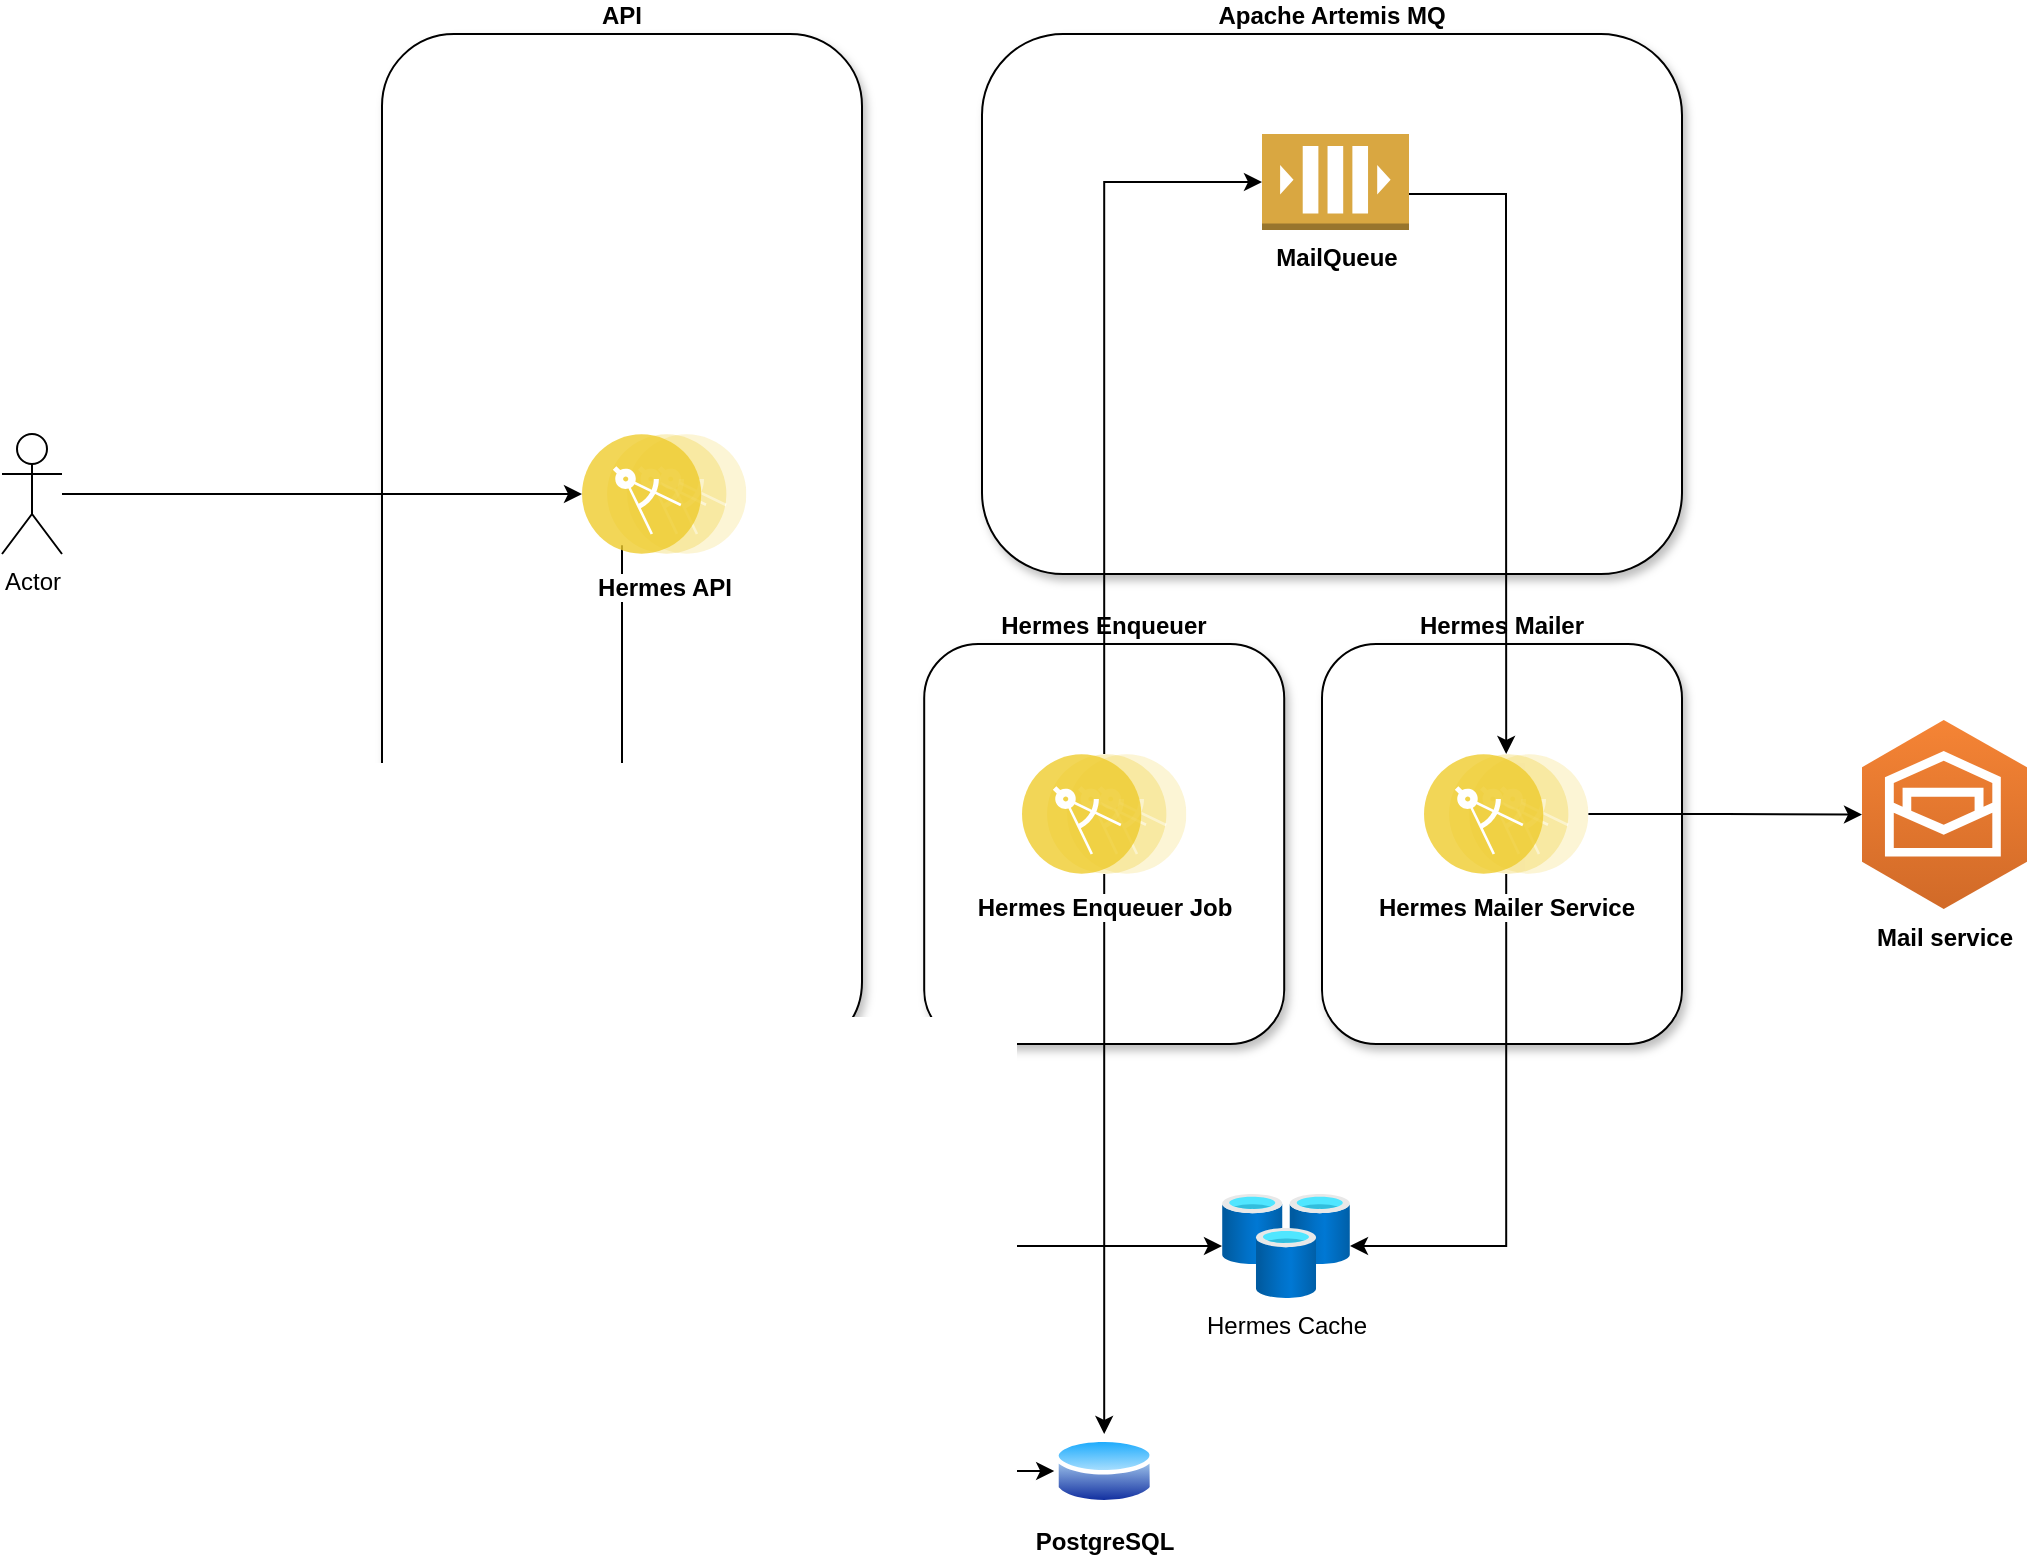 <mxfile version="18.1.3" type="device" pages="2"><diagram id="Ht1M8jgEwFfnCIfOTk4-" name="Page-1"><mxGraphModel dx="2591" dy="1692" grid="1" gridSize="10" guides="1" tooltips="1" connect="1" arrows="1" fold="1" page="1" pageScale="1" pageWidth="1169" pageHeight="827" math="0" shadow="0"><root><mxCell id="0"/><mxCell id="1" parent="0"/><mxCell id="NfyuhtDtmMnSQMNFgFD0-1" value="Hermes Enqueuer" style="rounded=1;whiteSpace=wrap;html=1;shadow=1;labelPosition=center;verticalLabelPosition=top;align=center;verticalAlign=bottom;fontStyle=1" parent="1" vertex="1"><mxGeometry x="391.1" y="305" width="180" height="200" as="geometry"/></mxCell><mxCell id="kWKX5WMliC_zmNs3twCU-8" value="&lt;div style=&quot;&quot;&gt;&lt;span style=&quot;background-color: initial;&quot;&gt;Apache Artemis MQ&lt;/span&gt;&lt;/div&gt;" style="rounded=1;whiteSpace=wrap;html=1;shadow=1;align=center;labelPosition=center;verticalLabelPosition=top;verticalAlign=bottom;fontStyle=1" parent="1" vertex="1"><mxGeometry x="420" width="350" height="270" as="geometry"/></mxCell><mxCell id="kWKX5WMliC_zmNs3twCU-6" value="Hermes Mailer" style="rounded=1;whiteSpace=wrap;html=1;shadow=1;labelPosition=center;verticalLabelPosition=top;align=center;verticalAlign=bottom;fontStyle=1" parent="1" vertex="1"><mxGeometry x="590" y="305" width="180" height="200" as="geometry"/></mxCell><mxCell id="kWKX5WMliC_zmNs3twCU-5" value="&lt;div style=&quot;&quot;&gt;&lt;span style=&quot;background-color: initial;&quot;&gt;API&lt;/span&gt;&lt;/div&gt;" style="rounded=1;whiteSpace=wrap;html=1;shadow=1;align=center;labelPosition=center;verticalLabelPosition=top;verticalAlign=bottom;fontStyle=1" parent="1" vertex="1"><mxGeometry x="120" width="240" height="510" as="geometry"/></mxCell><mxCell id="qpinKt-ZaeHhmKvSUUUo-10" style="edgeStyle=orthogonalEdgeStyle;rounded=0;orthogonalLoop=1;jettySize=auto;html=1;fontColor=#000000;" parent="1" source="HD5AKJu58LIJw04d5AhY-4" target="qpinKt-ZaeHhmKvSUUUo-9" edge="1"><mxGeometry relative="1" as="geometry"><Array as="points"><mxPoint x="682" y="80"/></Array></mxGeometry></mxCell><mxCell id="HD5AKJu58LIJw04d5AhY-4" value="MailQueue" style="outlineConnect=0;dashed=0;verticalLabelPosition=bottom;verticalAlign=top;align=center;html=1;shape=mxgraph.aws3.queue;fillColor=#D9A741;gradientColor=none;fontStyle=1" parent="1" vertex="1"><mxGeometry x="560" y="50" width="73.5" height="48" as="geometry"/></mxCell><mxCell id="qpinKt-ZaeHhmKvSUUUo-1" value="PostgreSQL" style="aspect=fixed;perimeter=ellipsePerimeter;html=1;align=center;shadow=0;dashed=0;spacingTop=3;image;image=img/lib/active_directory/database.svg;fontStyle=1" parent="1" vertex="1"><mxGeometry x="456.1" y="700" width="50" height="37" as="geometry"/></mxCell><mxCell id="FvzKoN-cH8s5cm0AgakE-2" style="edgeStyle=orthogonalEdgeStyle;rounded=0;orthogonalLoop=1;jettySize=auto;html=1;" edge="1" parent="1" source="qpinKt-ZaeHhmKvSUUUo-5" target="FvzKoN-cH8s5cm0AgakE-1"><mxGeometry relative="1" as="geometry"><Array as="points"><mxPoint x="240" y="606"/></Array></mxGeometry></mxCell><mxCell id="FvzKoN-cH8s5cm0AgakE-3" style="edgeStyle=orthogonalEdgeStyle;rounded=0;orthogonalLoop=1;jettySize=auto;html=1;entryX=0;entryY=0.5;entryDx=0;entryDy=0;" edge="1" parent="1" source="qpinKt-ZaeHhmKvSUUUo-5" target="qpinKt-ZaeHhmKvSUUUo-1"><mxGeometry relative="1" as="geometry"><Array as="points"><mxPoint x="240" y="719"/></Array></mxGeometry></mxCell><mxCell id="qpinKt-ZaeHhmKvSUUUo-5" value="Hermes API" style="aspect=fixed;perimeter=ellipsePerimeter;html=1;align=center;shadow=0;dashed=0;fontColor=#000000;labelBackgroundColor=#ffffff;fontSize=12;spacingTop=3;image;image=img/lib/ibm/applications/microservice.svg;fontStyle=1" parent="1" vertex="1"><mxGeometry x="220.0" y="200" width="82.2" height="60" as="geometry"/></mxCell><mxCell id="qpinKt-ZaeHhmKvSUUUo-13" style="edgeStyle=orthogonalEdgeStyle;rounded=0;orthogonalLoop=1;jettySize=auto;html=1;fontColor=#000000;" parent="1" source="qpinKt-ZaeHhmKvSUUUo-8" target="qpinKt-ZaeHhmKvSUUUo-1" edge="1"><mxGeometry relative="1" as="geometry"/></mxCell><mxCell id="kWKX5WMliC_zmNs3twCU-7" style="edgeStyle=orthogonalEdgeStyle;rounded=0;orthogonalLoop=1;jettySize=auto;html=1;entryX=0;entryY=0.5;entryDx=0;entryDy=0;entryPerimeter=0;" parent="1" source="qpinKt-ZaeHhmKvSUUUo-8" target="HD5AKJu58LIJw04d5AhY-4" edge="1"><mxGeometry relative="1" as="geometry"><Array as="points"><mxPoint x="481" y="74"/></Array></mxGeometry></mxCell><mxCell id="qpinKt-ZaeHhmKvSUUUo-8" value="Hermes Enqueuer Job&lt;br&gt;" style="aspect=fixed;perimeter=ellipsePerimeter;html=1;align=center;shadow=0;dashed=0;fontColor=#000000;labelBackgroundColor=#ffffff;fontSize=12;spacingTop=3;image;image=img/lib/ibm/applications/microservice.svg;fontStyle=1" parent="1" vertex="1"><mxGeometry x="440.0" y="360" width="82.2" height="60" as="geometry"/></mxCell><mxCell id="qpinKt-ZaeHhmKvSUUUo-16" style="edgeStyle=orthogonalEdgeStyle;rounded=0;orthogonalLoop=1;jettySize=auto;html=1;fontColor=#000000;" parent="1" source="qpinKt-ZaeHhmKvSUUUo-9" target="qpinKt-ZaeHhmKvSUUUo-15" edge="1"><mxGeometry relative="1" as="geometry"/></mxCell><mxCell id="FvzKoN-cH8s5cm0AgakE-4" style="edgeStyle=orthogonalEdgeStyle;rounded=0;orthogonalLoop=1;jettySize=auto;html=1;" edge="1" parent="1" source="qpinKt-ZaeHhmKvSUUUo-9" target="FvzKoN-cH8s5cm0AgakE-1"><mxGeometry relative="1" as="geometry"><Array as="points"><mxPoint x="682" y="606"/></Array></mxGeometry></mxCell><mxCell id="qpinKt-ZaeHhmKvSUUUo-9" value="Hermes Mailer Service" style="aspect=fixed;perimeter=ellipsePerimeter;html=1;align=center;shadow=0;dashed=0;fontColor=#000000;labelBackgroundColor=#ffffff;fontSize=12;spacingTop=3;image;image=img/lib/ibm/applications/microservice.svg;fontStyle=1" parent="1" vertex="1"><mxGeometry x="641" y="360" width="82.2" height="60" as="geometry"/></mxCell><mxCell id="qpinKt-ZaeHhmKvSUUUo-15" value="Mail service" style="outlineConnect=0;dashed=0;verticalLabelPosition=bottom;verticalAlign=top;align=center;html=1;shape=mxgraph.aws3.workmail;fillColor=#D16A28;gradientColor=#F58435;gradientDirection=north;fontColor=#000000;fontStyle=1" parent="1" vertex="1"><mxGeometry x="860" y="343" width="82.5" height="94.5" as="geometry"/></mxCell><mxCell id="NfyuhtDtmMnSQMNFgFD0-3" style="edgeStyle=orthogonalEdgeStyle;rounded=0;orthogonalLoop=1;jettySize=auto;html=1;" parent="1" source="NfyuhtDtmMnSQMNFgFD0-2" target="qpinKt-ZaeHhmKvSUUUo-5" edge="1"><mxGeometry relative="1" as="geometry"/></mxCell><mxCell id="NfyuhtDtmMnSQMNFgFD0-2" value="Actor" style="shape=umlActor;verticalLabelPosition=bottom;verticalAlign=top;html=1;outlineConnect=0;" parent="1" vertex="1"><mxGeometry x="-70" y="200" width="30" height="60" as="geometry"/></mxCell><mxCell id="FvzKoN-cH8s5cm0AgakE-1" value="Hermes Cache" style="aspect=fixed;html=1;points=[];align=center;image;fontSize=12;image=img/lib/azure2/databases/Cache_Redis.svg;" vertex="1" parent="1"><mxGeometry x="540" y="580" width="64" height="52" as="geometry"/></mxCell></root></mxGraphModel></diagram><diagram id="5JAWP7e5XGuZokQvycJb" name="Página-2"><mxGraphModel dx="946" dy="680" grid="1" gridSize="10" guides="1" tooltips="1" connect="1" arrows="1" fold="1" page="1" pageScale="1" pageWidth="827" pageHeight="1169" math="0" shadow="0"><root><mxCell id="hLUxZ5sZm7D13vGMiriH-0"/><mxCell id="hLUxZ5sZm7D13vGMiriH-1" parent="hLUxZ5sZm7D13vGMiriH-0"/></root></mxGraphModel></diagram></mxfile>